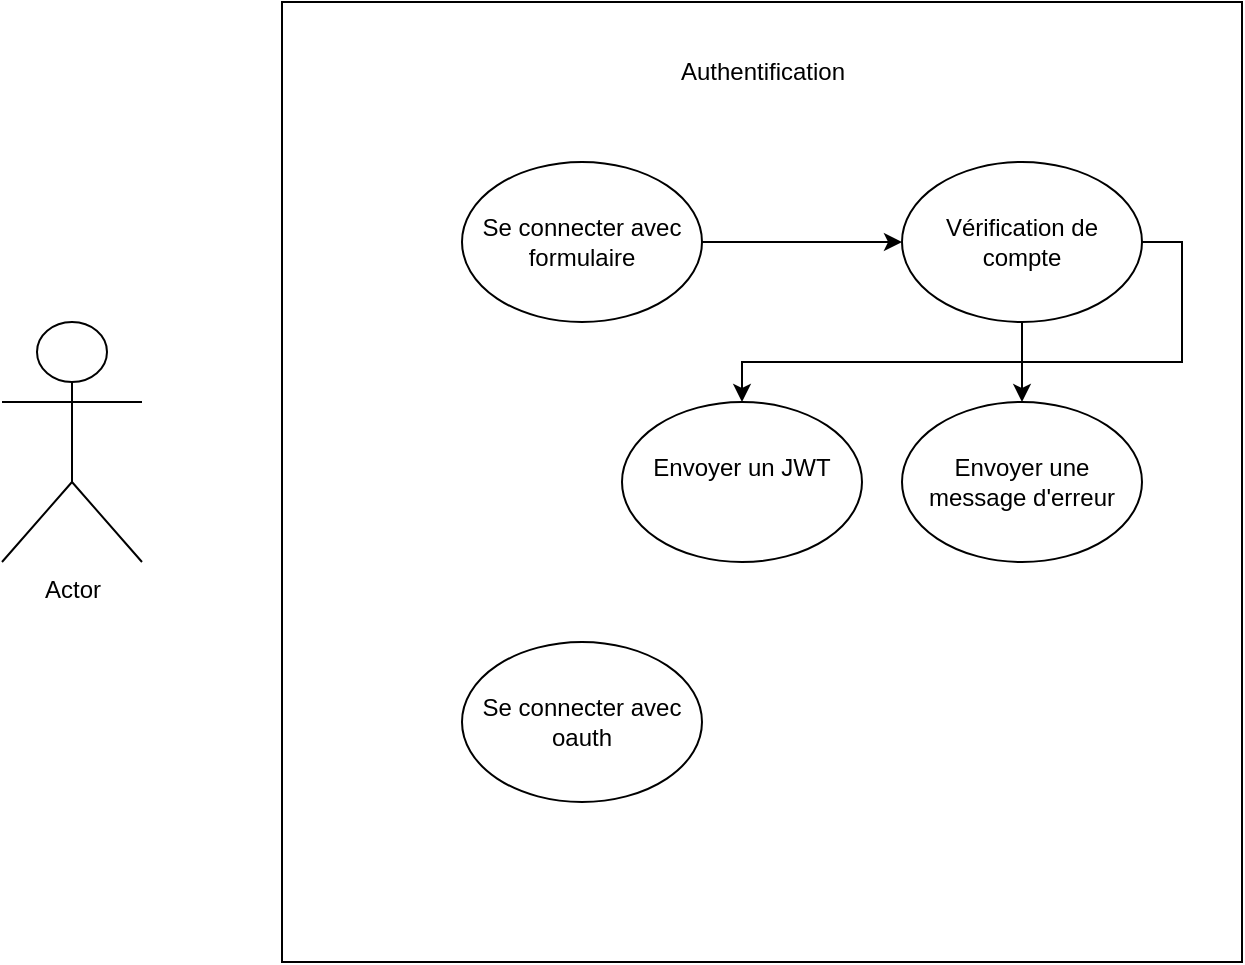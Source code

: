<mxfile version="24.7.17">
  <diagram name="Page-1" id="-dCks2q-jp3kkcwOd5By">
    <mxGraphModel dx="1050" dy="621" grid="1" gridSize="10" guides="1" tooltips="1" connect="1" arrows="1" fold="1" page="1" pageScale="1" pageWidth="850" pageHeight="1100" math="0" shadow="0">
      <root>
        <mxCell id="0" />
        <mxCell id="1" parent="0" />
        <mxCell id="NlnUJi-LbzasbPeJpz73-1" value="" style="whiteSpace=wrap;html=1;aspect=fixed;" vertex="1" parent="1">
          <mxGeometry x="180" y="40" width="480" height="480" as="geometry" />
        </mxCell>
        <mxCell id="NlnUJi-LbzasbPeJpz73-2" value="Authentification" style="text;html=1;align=center;verticalAlign=middle;whiteSpace=wrap;rounded=0;" vertex="1" parent="1">
          <mxGeometry x="392.5" y="60" width="55" height="30" as="geometry" />
        </mxCell>
        <mxCell id="NlnUJi-LbzasbPeJpz73-3" value="Actor" style="shape=umlActor;verticalLabelPosition=bottom;verticalAlign=top;html=1;outlineConnect=0;" vertex="1" parent="1">
          <mxGeometry x="40" y="200" width="70" height="120" as="geometry" />
        </mxCell>
        <mxCell id="NlnUJi-LbzasbPeJpz73-8" style="edgeStyle=orthogonalEdgeStyle;rounded=0;orthogonalLoop=1;jettySize=auto;html=1;" edge="1" parent="1" source="NlnUJi-LbzasbPeJpz73-4" target="NlnUJi-LbzasbPeJpz73-5">
          <mxGeometry relative="1" as="geometry" />
        </mxCell>
        <mxCell id="NlnUJi-LbzasbPeJpz73-4" value="Se connecter avec formulaire" style="ellipse;whiteSpace=wrap;html=1;" vertex="1" parent="1">
          <mxGeometry x="270" y="120" width="120" height="80" as="geometry" />
        </mxCell>
        <mxCell id="NlnUJi-LbzasbPeJpz73-9" style="edgeStyle=orthogonalEdgeStyle;rounded=0;orthogonalLoop=1;jettySize=auto;html=1;exitX=0.5;exitY=1;exitDx=0;exitDy=0;" edge="1" parent="1" source="NlnUJi-LbzasbPeJpz73-5" target="NlnUJi-LbzasbPeJpz73-7">
          <mxGeometry relative="1" as="geometry" />
        </mxCell>
        <mxCell id="NlnUJi-LbzasbPeJpz73-10" style="edgeStyle=orthogonalEdgeStyle;rounded=0;orthogonalLoop=1;jettySize=auto;html=1;exitX=1;exitY=0.5;exitDx=0;exitDy=0;" edge="1" parent="1" source="NlnUJi-LbzasbPeJpz73-5" target="NlnUJi-LbzasbPeJpz73-6">
          <mxGeometry relative="1" as="geometry" />
        </mxCell>
        <mxCell id="NlnUJi-LbzasbPeJpz73-5" value="Vérification de compte" style="ellipse;whiteSpace=wrap;html=1;" vertex="1" parent="1">
          <mxGeometry x="490" y="120" width="120" height="80" as="geometry" />
        </mxCell>
        <mxCell id="NlnUJi-LbzasbPeJpz73-6" value="Envoyer une message d&#39;erreur" style="ellipse;whiteSpace=wrap;html=1;" vertex="1" parent="1">
          <mxGeometry x="490" y="240" width="120" height="80" as="geometry" />
        </mxCell>
        <mxCell id="NlnUJi-LbzasbPeJpz73-7" value="Envoyer un JWT&lt;div&gt;&lt;br&gt;&lt;/div&gt;" style="ellipse;whiteSpace=wrap;html=1;" vertex="1" parent="1">
          <mxGeometry x="350" y="240" width="120" height="80" as="geometry" />
        </mxCell>
        <mxCell id="NlnUJi-LbzasbPeJpz73-11" value="Se connecter avec oauth" style="ellipse;whiteSpace=wrap;html=1;" vertex="1" parent="1">
          <mxGeometry x="270" y="360" width="120" height="80" as="geometry" />
        </mxCell>
      </root>
    </mxGraphModel>
  </diagram>
</mxfile>
